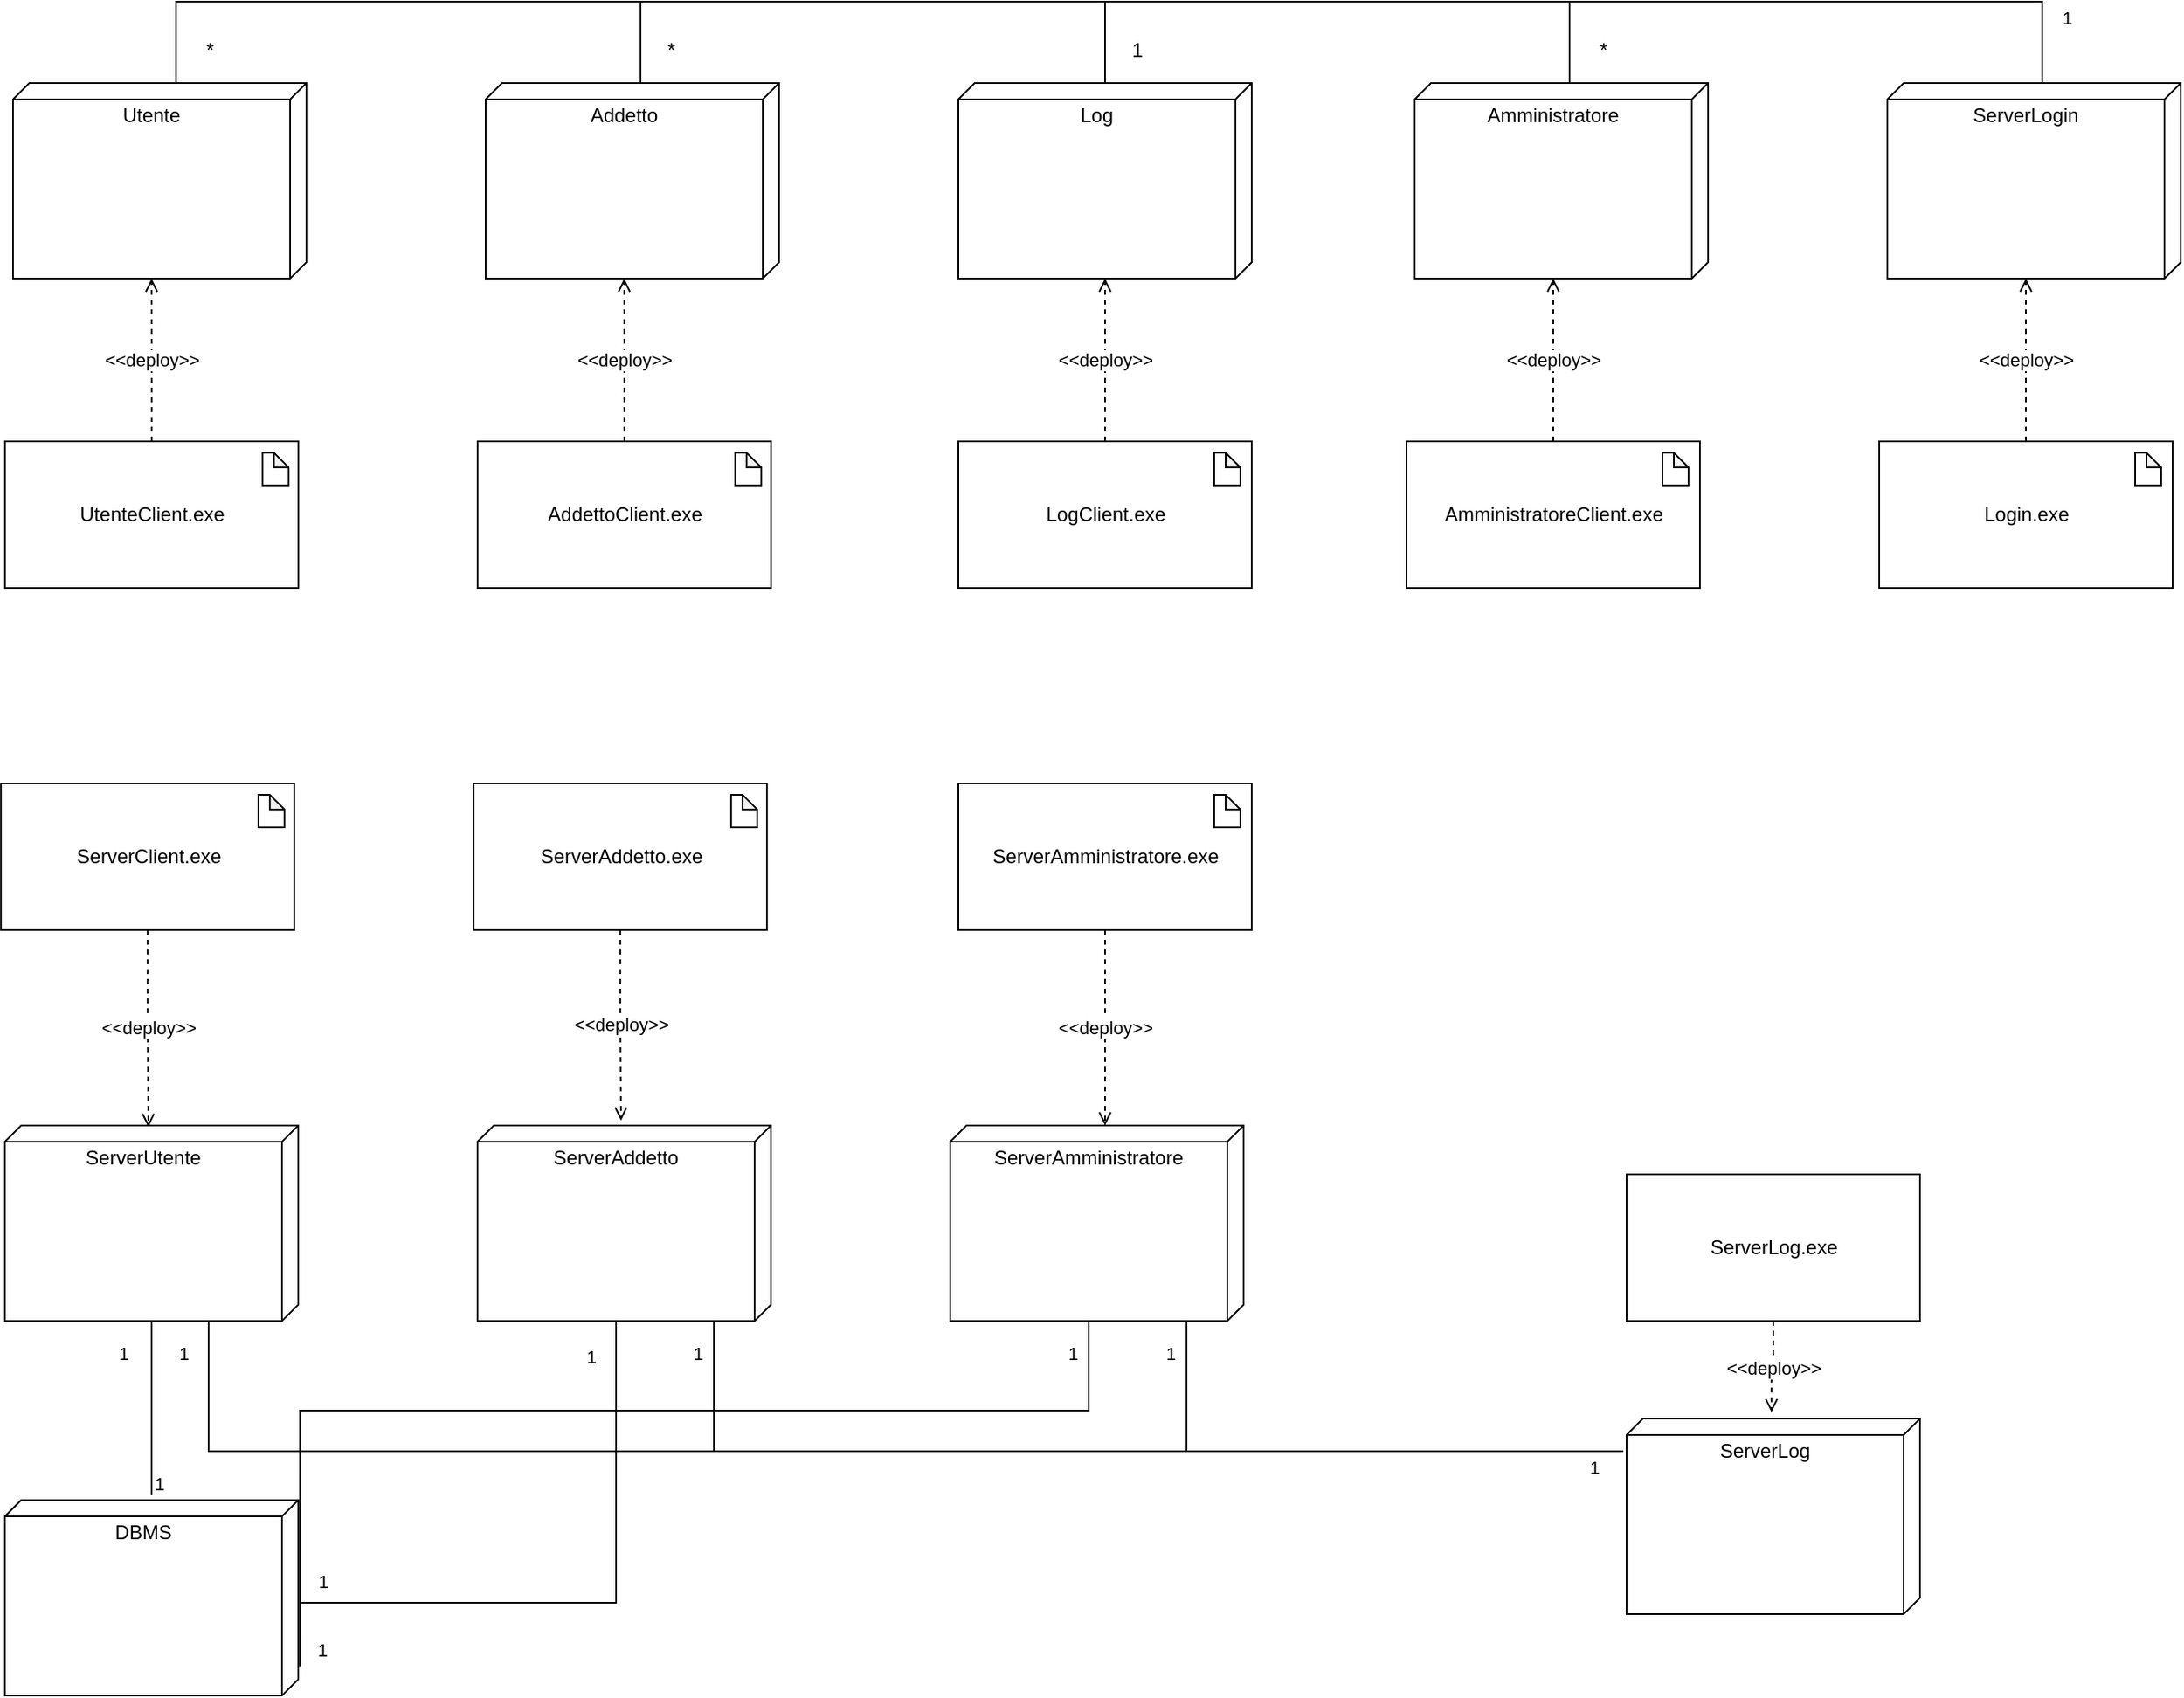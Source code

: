 <mxfile version="10.7.5" type="onedrive"><diagram id="rnKBeQsfZxTO1YClS7WG" name="Pagina-1"><mxGraphModel dx="2034" dy="1108" grid="1" gridSize="10" guides="1" tooltips="1" connect="1" arrows="1" fold="1" page="1" pageScale="1" pageWidth="827" pageHeight="1169" math="0" shadow="0"><root><mxCell id="0"/><mxCell id="1" parent="0"/><mxCell id="_OGndbUCZNXeUrtC_zJi-1" value="" style="verticalAlign=top;align=left;spacingTop=8;spacingLeft=2;spacingRight=12;shape=cube;size=10;direction=south;fontStyle=4;html=1;" parent="1" vertex="1"><mxGeometry x="150" y="120" width="180" height="120" as="geometry"/></mxCell><mxCell id="_OGndbUCZNXeUrtC_zJi-3" value="Utente" style="text;html=1;strokeColor=none;fillColor=none;align=center;verticalAlign=middle;whiteSpace=wrap;rounded=0;" parent="1" vertex="1"><mxGeometry x="150" y="130" width="170" height="20" as="geometry"/></mxCell><mxCell id="_OGndbUCZNXeUrtC_zJi-4" value="" style="verticalAlign=top;align=left;spacingTop=8;spacingLeft=2;spacingRight=12;shape=cube;size=10;direction=south;fontStyle=4;html=1;" parent="1" vertex="1"><mxGeometry x="440" y="120" width="180" height="120" as="geometry"/></mxCell><mxCell id="_OGndbUCZNXeUrtC_zJi-5" value="Addetto" style="text;html=1;strokeColor=none;fillColor=none;align=center;verticalAlign=middle;whiteSpace=wrap;rounded=0;" parent="1" vertex="1"><mxGeometry x="440" y="130" width="170" height="20" as="geometry"/></mxCell><mxCell id="_OGndbUCZNXeUrtC_zJi-6" value="" style="verticalAlign=top;align=left;spacingTop=8;spacingLeft=2;spacingRight=12;shape=cube;size=10;direction=south;fontStyle=4;html=1;" parent="1" vertex="1"><mxGeometry x="730" y="120" width="180" height="120" as="geometry"/></mxCell><mxCell id="_OGndbUCZNXeUrtC_zJi-7" value="Log" style="text;html=1;strokeColor=none;fillColor=none;align=center;verticalAlign=middle;whiteSpace=wrap;rounded=0;" parent="1" vertex="1"><mxGeometry x="730" y="130" width="170" height="20" as="geometry"/></mxCell><mxCell id="_OGndbUCZNXeUrtC_zJi-8" value="" style="verticalAlign=top;align=left;spacingTop=8;spacingLeft=2;spacingRight=12;shape=cube;size=10;direction=south;fontStyle=4;html=1;" parent="1" vertex="1"><mxGeometry x="1010" y="120" width="180" height="120" as="geometry"/></mxCell><mxCell id="_OGndbUCZNXeUrtC_zJi-9" value="Amministratore" style="text;html=1;strokeColor=none;fillColor=none;align=center;verticalAlign=middle;whiteSpace=wrap;rounded=0;" parent="1" vertex="1"><mxGeometry x="1010" y="130" width="170" height="20" as="geometry"/></mxCell><mxCell id="_OGndbUCZNXeUrtC_zJi-27" style="edgeStyle=orthogonalEdgeStyle;rounded=0;orthogonalLoop=1;jettySize=auto;html=1;entryX=0;entryY=0;entryDx=0;entryDy=85;entryPerimeter=0;endArrow=none;endFill=0;exitX=0;exitY=0;exitDx=0;exitDy=85;exitPerimeter=0;" parent="1" source="_OGndbUCZNXeUrtC_zJi-10" target="_OGndbUCZNXeUrtC_zJi-8" edge="1"><mxGeometry relative="1" as="geometry"><Array as="points"><mxPoint x="1395" y="70"/><mxPoint x="1105" y="70"/></Array></mxGeometry></mxCell><mxCell id="_OGndbUCZNXeUrtC_zJi-28" style="edgeStyle=orthogonalEdgeStyle;rounded=0;orthogonalLoop=1;jettySize=auto;html=1;entryX=0;entryY=0;entryDx=0;entryDy=85;entryPerimeter=0;endArrow=none;endFill=0;" parent="1" edge="1"><mxGeometry relative="1" as="geometry"><mxPoint x="1395" y="120" as="sourcePoint"/><mxPoint x="820" y="120" as="targetPoint"/><Array as="points"><mxPoint x="1395" y="70"/><mxPoint x="820" y="70"/></Array></mxGeometry></mxCell><mxCell id="_OGndbUCZNXeUrtC_zJi-29" style="edgeStyle=orthogonalEdgeStyle;rounded=0;orthogonalLoop=1;jettySize=auto;html=1;entryX=0;entryY=0;entryDx=0;entryDy=85;entryPerimeter=0;endArrow=none;endFill=0;exitX=0;exitY=0;exitDx=0;exitDy=85;exitPerimeter=0;" parent="1" source="_OGndbUCZNXeUrtC_zJi-10" target="_OGndbUCZNXeUrtC_zJi-4" edge="1"><mxGeometry relative="1" as="geometry"><Array as="points"><mxPoint x="1395" y="70"/><mxPoint x="535" y="70"/></Array></mxGeometry></mxCell><mxCell id="_OGndbUCZNXeUrtC_zJi-30" value="1" style="edgeStyle=orthogonalEdgeStyle;rounded=0;orthogonalLoop=1;jettySize=auto;html=1;entryX=0;entryY=0;entryDx=0;entryDy=85;entryPerimeter=0;endArrow=none;endFill=0;" parent="1" edge="1"><mxGeometry x="-0.936" y="-15" relative="1" as="geometry"><mxPoint x="1395" y="120" as="sourcePoint"/><mxPoint x="250" y="120" as="targetPoint"/><Array as="points"><mxPoint x="1395" y="70"/><mxPoint x="250" y="70"/></Array><mxPoint as="offset"/></mxGeometry></mxCell><mxCell id="_OGndbUCZNXeUrtC_zJi-10" value="" style="verticalAlign=top;align=left;spacingTop=8;spacingLeft=2;spacingRight=12;shape=cube;size=10;direction=south;fontStyle=4;html=1;" parent="1" vertex="1"><mxGeometry x="1300" y="120" width="180" height="120" as="geometry"/></mxCell><mxCell id="_OGndbUCZNXeUrtC_zJi-11" value="ServerLogin" style="text;html=1;strokeColor=none;fillColor=none;align=center;verticalAlign=middle;whiteSpace=wrap;rounded=0;" parent="1" vertex="1"><mxGeometry x="1300" y="130" width="170" height="20" as="geometry"/></mxCell><mxCell id="_OGndbUCZNXeUrtC_zJi-22" value="&amp;lt;&amp;lt;deploy&amp;gt;&amp;gt;" style="edgeStyle=orthogonalEdgeStyle;rounded=0;orthogonalLoop=1;jettySize=auto;html=1;exitX=0.5;exitY=0;exitDx=0;exitDy=0;entryX=0;entryY=0;entryDx=120;entryDy=95;entryPerimeter=0;endArrow=open;endFill=0;dashed=1;" parent="1" source="_OGndbUCZNXeUrtC_zJi-12" target="_OGndbUCZNXeUrtC_zJi-1" edge="1"><mxGeometry relative="1" as="geometry"/></mxCell><mxCell id="_OGndbUCZNXeUrtC_zJi-12" value="UtenteClient.exe" style="html=1;" parent="1" vertex="1"><mxGeometry x="145.088" y="340" width="180" height="90" as="geometry"/></mxCell><mxCell id="_OGndbUCZNXeUrtC_zJi-13" value="" style="shape=note;whiteSpace=wrap;html=1;backgroundOutline=1;darkOpacity=0.05;size=9;fontSize=12;" parent="1" vertex="1"><mxGeometry x="303.088" y="347" width="16" height="20" as="geometry"/></mxCell><mxCell id="_OGndbUCZNXeUrtC_zJi-23" value="&amp;lt;&amp;lt;deploy&amp;gt;&amp;gt;" style="edgeStyle=orthogonalEdgeStyle;rounded=0;orthogonalLoop=1;jettySize=auto;html=1;exitX=0.5;exitY=0;exitDx=0;exitDy=0;entryX=0;entryY=0;entryDx=120;entryDy=95;entryPerimeter=0;dashed=1;endArrow=open;endFill=0;" parent="1" source="_OGndbUCZNXeUrtC_zJi-14" target="_OGndbUCZNXeUrtC_zJi-4" edge="1"><mxGeometry relative="1" as="geometry"/></mxCell><mxCell id="_OGndbUCZNXeUrtC_zJi-14" value="AddettoClient.exe" style="html=1;" parent="1" vertex="1"><mxGeometry x="435.088" y="340" width="180" height="90" as="geometry"/></mxCell><mxCell id="_OGndbUCZNXeUrtC_zJi-15" value="" style="shape=note;whiteSpace=wrap;html=1;backgroundOutline=1;darkOpacity=0.05;size=9;fontSize=12;" parent="1" vertex="1"><mxGeometry x="593.088" y="347" width="16" height="20" as="geometry"/></mxCell><mxCell id="_OGndbUCZNXeUrtC_zJi-24" value="&amp;lt;&amp;lt;deploy&amp;gt;&amp;gt;" style="edgeStyle=orthogonalEdgeStyle;rounded=0;orthogonalLoop=1;jettySize=auto;html=1;exitX=0.5;exitY=0;exitDx=0;exitDy=0;dashed=1;endArrow=open;endFill=0;" parent="1" source="_OGndbUCZNXeUrtC_zJi-16" target="_OGndbUCZNXeUrtC_zJi-6" edge="1"><mxGeometry relative="1" as="geometry"/></mxCell><mxCell id="_OGndbUCZNXeUrtC_zJi-16" value="LogClient.exe" style="html=1;" parent="1" vertex="1"><mxGeometry x="730" y="340" width="180" height="90" as="geometry"/></mxCell><mxCell id="_OGndbUCZNXeUrtC_zJi-17" value="" style="shape=note;whiteSpace=wrap;html=1;backgroundOutline=1;darkOpacity=0.05;size=9;fontSize=12;" parent="1" vertex="1"><mxGeometry x="887" y="347" width="16" height="20" as="geometry"/></mxCell><mxCell id="_OGndbUCZNXeUrtC_zJi-25" value="&amp;lt;&amp;lt;deploy&amp;gt;&amp;gt;" style="edgeStyle=orthogonalEdgeStyle;rounded=0;orthogonalLoop=1;jettySize=auto;html=1;exitX=0.5;exitY=0;exitDx=0;exitDy=0;entryX=0;entryY=0;entryDx=120;entryDy=95;entryPerimeter=0;dashed=1;endArrow=open;endFill=0;" parent="1" source="_OGndbUCZNXeUrtC_zJi-18" target="_OGndbUCZNXeUrtC_zJi-8" edge="1"><mxGeometry relative="1" as="geometry"/></mxCell><mxCell id="_OGndbUCZNXeUrtC_zJi-18" value="AmministratoreClient.exe" style="html=1;" parent="1" vertex="1"><mxGeometry x="1005" y="340" width="180" height="90" as="geometry"/></mxCell><mxCell id="_OGndbUCZNXeUrtC_zJi-19" value="" style="shape=note;whiteSpace=wrap;html=1;backgroundOutline=1;darkOpacity=0.05;size=9;fontSize=12;" parent="1" vertex="1"><mxGeometry x="1162" y="347" width="16" height="20" as="geometry"/></mxCell><mxCell id="_OGndbUCZNXeUrtC_zJi-26" value="&amp;lt;&amp;lt;deploy&amp;gt;&amp;gt;" style="edgeStyle=orthogonalEdgeStyle;rounded=0;orthogonalLoop=1;jettySize=auto;html=1;entryX=0;entryY=0;entryDx=120;entryDy=95;entryPerimeter=0;dashed=1;endArrow=open;endFill=0;" parent="1" source="_OGndbUCZNXeUrtC_zJi-20" target="_OGndbUCZNXeUrtC_zJi-10" edge="1"><mxGeometry relative="1" as="geometry"/></mxCell><mxCell id="_OGndbUCZNXeUrtC_zJi-20" value="Login.exe" style="html=1;" parent="1" vertex="1"><mxGeometry x="1295" y="340" width="180" height="90" as="geometry"/></mxCell><mxCell id="_OGndbUCZNXeUrtC_zJi-21" value="" style="shape=note;whiteSpace=wrap;html=1;backgroundOutline=1;darkOpacity=0.05;size=9;fontSize=12;" parent="1" vertex="1"><mxGeometry x="1452" y="347" width="16" height="20" as="geometry"/></mxCell><mxCell id="_OGndbUCZNXeUrtC_zJi-50" value="&amp;lt;&amp;lt;deploy&amp;gt;&amp;gt;" style="edgeStyle=orthogonalEdgeStyle;rounded=0;orthogonalLoop=1;jettySize=auto;html=1;exitX=0.5;exitY=1;exitDx=0;exitDy=0;entryX=0.008;entryY=0.511;entryDx=0;entryDy=0;entryPerimeter=0;endArrow=open;endFill=0;dashed=1;" parent="1" source="_OGndbUCZNXeUrtC_zJi-32" target="_OGndbUCZNXeUrtC_zJi-42" edge="1"><mxGeometry relative="1" as="geometry"/></mxCell><mxCell id="_OGndbUCZNXeUrtC_zJi-32" value="ServerClient.exe" style="html=1;" parent="1" vertex="1"><mxGeometry x="142.588" y="550" width="180" height="90" as="geometry"/></mxCell><mxCell id="_OGndbUCZNXeUrtC_zJi-33" value="" style="shape=note;whiteSpace=wrap;html=1;backgroundOutline=1;darkOpacity=0.05;size=9;fontSize=12;" parent="1" vertex="1"><mxGeometry x="300.588" y="557" width="16" height="20" as="geometry"/></mxCell><mxCell id="_OGndbUCZNXeUrtC_zJi-53" value="&amp;lt;&amp;lt;deploy&amp;gt;&amp;gt;" style="edgeStyle=orthogonalEdgeStyle;rounded=0;orthogonalLoop=1;jettySize=auto;html=1;exitX=0.5;exitY=1;exitDx=0;exitDy=0;entryX=-0.025;entryY=0.511;entryDx=0;entryDy=0;entryPerimeter=0;dashed=1;startArrow=none;startFill=0;endArrow=open;endFill=0;" parent="1" source="_OGndbUCZNXeUrtC_zJi-34" target="_OGndbUCZNXeUrtC_zJi-44" edge="1"><mxGeometry relative="1" as="geometry"/></mxCell><mxCell id="_OGndbUCZNXeUrtC_zJi-34" value="ServerAddetto.exe" style="html=1;" parent="1" vertex="1"><mxGeometry x="432.588" y="550" width="180" height="90" as="geometry"/></mxCell><mxCell id="_OGndbUCZNXeUrtC_zJi-35" value="" style="shape=note;whiteSpace=wrap;html=1;backgroundOutline=1;darkOpacity=0.05;size=9;fontSize=12;" parent="1" vertex="1"><mxGeometry x="590.588" y="557" width="16" height="20" as="geometry"/></mxCell><mxCell id="_OGndbUCZNXeUrtC_zJi-57" value="&amp;lt;&amp;lt;deploy&amp;gt;&amp;gt;" style="edgeStyle=orthogonalEdgeStyle;rounded=0;orthogonalLoop=1;jettySize=auto;html=1;exitX=0.5;exitY=1;exitDx=0;exitDy=0;dashed=1;startArrow=none;startFill=0;endArrow=open;endFill=0;entryX=-0.033;entryY=0.506;entryDx=0;entryDy=0;entryPerimeter=0;" parent="1" source="_OGndbUCZNXeUrtC_zJi-36" target="_OGndbUCZNXeUrtC_zJi-55" edge="1"><mxGeometry relative="1" as="geometry"><mxPoint x="1210" y="980" as="targetPoint"/></mxGeometry></mxCell><mxCell id="_OGndbUCZNXeUrtC_zJi-36" value="ServerLog.exe" style="html=1;" parent="1" vertex="1"><mxGeometry x="1140" y="790" width="180" height="90" as="geometry"/></mxCell><mxCell id="_OGndbUCZNXeUrtC_zJi-54" value="&amp;lt;&amp;lt;deploy&amp;gt;&amp;gt;" style="edgeStyle=orthogonalEdgeStyle;rounded=0;orthogonalLoop=1;jettySize=auto;html=1;entryX=0;entryY=0;entryDx=0;entryDy=85;entryPerimeter=0;dashed=1;startArrow=none;startFill=0;endArrow=open;endFill=0;" parent="1" source="_OGndbUCZNXeUrtC_zJi-39" target="_OGndbUCZNXeUrtC_zJi-46" edge="1"><mxGeometry relative="1" as="geometry"/></mxCell><mxCell id="_OGndbUCZNXeUrtC_zJi-39" value="ServerAmministratore.exe" style="html=1;" parent="1" vertex="1"><mxGeometry x="730" y="550" width="180" height="90" as="geometry"/></mxCell><mxCell id="_OGndbUCZNXeUrtC_zJi-40" value="" style="shape=note;whiteSpace=wrap;html=1;backgroundOutline=1;darkOpacity=0.05;size=9;fontSize=12;" parent="1" vertex="1"><mxGeometry x="887" y="557" width="16" height="20" as="geometry"/></mxCell><mxCell id="_OGndbUCZNXeUrtC_zJi-59" style="rounded=0;orthogonalLoop=1;jettySize=auto;html=1;startArrow=none;startFill=0;endArrow=none;endFill=0;entryX=-0.025;entryY=0.506;entryDx=0;entryDy=0;entryPerimeter=0;edgeStyle=orthogonalEdgeStyle;" parent="1" edge="1"><mxGeometry relative="1" as="geometry"><mxPoint x="235" y="987" as="targetPoint"/><mxPoint x="236" y="880" as="sourcePoint"/><Array as="points"><mxPoint x="235" y="880"/></Array></mxGeometry></mxCell><mxCell id="_OGndbUCZNXeUrtC_zJi-42" value="" style="verticalAlign=top;align=left;spacingTop=8;spacingLeft=2;spacingRight=12;shape=cube;size=10;direction=south;fontStyle=4;html=1;" parent="1" vertex="1"><mxGeometry x="145" y="760" width="180" height="120" as="geometry"/></mxCell><mxCell id="_OGndbUCZNXeUrtC_zJi-43" value="ServerUtente" style="text;html=1;strokeColor=none;fillColor=none;align=center;verticalAlign=middle;whiteSpace=wrap;rounded=0;" parent="1" vertex="1"><mxGeometry x="145" y="770" width="170" height="20" as="geometry"/></mxCell><mxCell id="_OGndbUCZNXeUrtC_zJi-61" value="1" style="edgeStyle=orthogonalEdgeStyle;rounded=0;orthogonalLoop=1;jettySize=auto;html=1;entryX=0.525;entryY=-0.011;entryDx=0;entryDy=0;entryPerimeter=0;startArrow=none;startFill=0;endArrow=none;endFill=0;" parent="1" source="_OGndbUCZNXeUrtC_zJi-44" target="_OGndbUCZNXeUrtC_zJi-48" edge="1"><mxGeometry x="0.929" y="-13" relative="1" as="geometry"><Array as="points"><mxPoint x="520" y="1053"/></Array><mxPoint as="offset"/></mxGeometry></mxCell><mxCell id="_OGndbUCZNXeUrtC_zJi-44" value="" style="verticalAlign=top;align=left;spacingTop=8;spacingLeft=2;spacingRight=12;shape=cube;size=10;direction=south;fontStyle=4;html=1;" parent="1" vertex="1"><mxGeometry x="435" y="760" width="180" height="120" as="geometry"/></mxCell><mxCell id="_OGndbUCZNXeUrtC_zJi-45" value="ServerAddetto" style="text;html=1;strokeColor=none;fillColor=none;align=center;verticalAlign=middle;whiteSpace=wrap;rounded=0;" parent="1" vertex="1"><mxGeometry x="435" y="770" width="170" height="20" as="geometry"/></mxCell><mxCell id="_OGndbUCZNXeUrtC_zJi-64" value="1" style="edgeStyle=orthogonalEdgeStyle;rounded=0;orthogonalLoop=1;jettySize=auto;html=1;exitX=0;exitY=0;exitDx=120;exitDy=95;exitPerimeter=0;entryX=0.85;entryY=-0.006;entryDx=0;entryDy=0;entryPerimeter=0;startArrow=none;startFill=0;endArrow=none;endFill=0;" parent="1" source="_OGndbUCZNXeUrtC_zJi-46" target="_OGndbUCZNXeUrtC_zJi-48" edge="1"><mxGeometry x="-0.943" y="-10" relative="1" as="geometry"><mxPoint as="offset"/></mxGeometry></mxCell><mxCell id="_OGndbUCZNXeUrtC_zJi-46" value="" style="verticalAlign=top;align=left;spacingTop=8;spacingLeft=2;spacingRight=12;shape=cube;size=10;direction=south;fontStyle=4;html=1;" parent="1" vertex="1"><mxGeometry x="725" y="760" width="180" height="120" as="geometry"/></mxCell><mxCell id="_OGndbUCZNXeUrtC_zJi-47" value="ServerAmministratore" style="text;html=1;strokeColor=none;fillColor=none;align=center;verticalAlign=middle;whiteSpace=wrap;rounded=0;" parent="1" vertex="1"><mxGeometry x="725" y="770" width="170" height="20" as="geometry"/></mxCell><mxCell id="_OGndbUCZNXeUrtC_zJi-48" value="" style="verticalAlign=top;align=left;spacingTop=8;spacingLeft=2;spacingRight=12;shape=cube;size=10;direction=south;fontStyle=4;html=1;" parent="1" vertex="1"><mxGeometry x="145" y="990" width="180" height="120" as="geometry"/></mxCell><mxCell id="_OGndbUCZNXeUrtC_zJi-49" value="DBMS" style="text;html=1;strokeColor=none;fillColor=none;align=center;verticalAlign=middle;whiteSpace=wrap;rounded=0;" parent="1" vertex="1"><mxGeometry x="145" y="1000" width="170" height="20" as="geometry"/></mxCell><mxCell id="_OGndbUCZNXeUrtC_zJi-55" value="" style="verticalAlign=top;align=left;spacingTop=8;spacingLeft=2;spacingRight=12;shape=cube;size=10;direction=south;fontStyle=4;html=1;" parent="1" vertex="1"><mxGeometry x="1140" y="940" width="180" height="120" as="geometry"/></mxCell><mxCell id="_OGndbUCZNXeUrtC_zJi-56" value="ServerLog" style="text;html=1;strokeColor=none;fillColor=none;align=center;verticalAlign=middle;whiteSpace=wrap;rounded=0;" parent="1" vertex="1"><mxGeometry x="1140" y="950" width="170" height="20" as="geometry"/></mxCell><mxCell id="_OGndbUCZNXeUrtC_zJi-60" value="1" style="rounded=0;orthogonalLoop=1;jettySize=auto;html=1;startArrow=none;startFill=0;endArrow=none;endFill=0;edgeStyle=orthogonalEdgeStyle;" parent="1" edge="1"><mxGeometry x="0.962" y="-10" relative="1" as="geometry"><mxPoint x="1138" y="960" as="targetPoint"/><mxPoint x="271" y="880" as="sourcePoint"/><Array as="points"><mxPoint x="270" y="880"/></Array><mxPoint as="offset"/></mxGeometry></mxCell><mxCell id="_OGndbUCZNXeUrtC_zJi-62" value="1" style="rounded=0;orthogonalLoop=1;jettySize=auto;html=1;startArrow=none;startFill=0;endArrow=none;endFill=0;edgeStyle=orthogonalEdgeStyle;" parent="1" edge="1"><mxGeometry x="-0.481" y="-10" relative="1" as="geometry"><mxPoint x="580" y="960" as="targetPoint"/><mxPoint x="581" y="880" as="sourcePoint"/><Array as="points"><mxPoint x="580" y="880"/></Array><mxPoint as="offset"/></mxGeometry></mxCell><mxCell id="_OGndbUCZNXeUrtC_zJi-63" value="1" style="rounded=0;orthogonalLoop=1;jettySize=auto;html=1;startArrow=none;startFill=0;endArrow=none;endFill=0;edgeStyle=orthogonalEdgeStyle;" parent="1" edge="1"><mxGeometry x="-0.481" y="-10" relative="1" as="geometry"><mxPoint x="870" y="960" as="targetPoint"/><mxPoint x="871" y="880" as="sourcePoint"/><Array as="points"><mxPoint x="870" y="880"/></Array><mxPoint as="offset"/></mxGeometry></mxCell><mxCell id="_OGndbUCZNXeUrtC_zJi-72" value="&lt;font style=&quot;font-size: 11px&quot;&gt;1&lt;/font&gt;" style="text;html=1;resizable=0;points=[];autosize=1;align=left;verticalAlign=top;spacingTop=-4;" parent="1" vertex="1"><mxGeometry x="335" y="1072" width="20" height="20" as="geometry"/></mxCell><mxCell id="_OGndbUCZNXeUrtC_zJi-74" value="&lt;font style=&quot;font-size: 11px&quot;&gt;1&lt;/font&gt;" style="text;html=1;resizable=0;points=[];autosize=1;align=left;verticalAlign=top;spacingTop=-4;" parent="1" vertex="1"><mxGeometry x="235" y="970" width="20" height="20" as="geometry"/></mxCell><mxCell id="_OGndbUCZNXeUrtC_zJi-75" value="&lt;font style=&quot;font-size: 11px&quot;&gt;1&lt;/font&gt;" style="text;html=1;resizable=0;points=[];autosize=1;align=left;verticalAlign=top;spacingTop=-4;" parent="1" vertex="1"><mxGeometry x="250" y="890" width="20" height="20" as="geometry"/></mxCell><mxCell id="_OGndbUCZNXeUrtC_zJi-76" value="&lt;font style=&quot;font-size: 11px&quot;&gt;1&lt;/font&gt;" style="text;html=1;resizable=0;points=[];autosize=1;align=left;verticalAlign=top;spacingTop=-4;" parent="1" vertex="1"><mxGeometry x="212.5" y="890" width="20" height="20" as="geometry"/></mxCell><mxCell id="_OGndbUCZNXeUrtC_zJi-77" value="&lt;font style=&quot;font-size: 11px&quot;&gt;1&lt;/font&gt;" style="text;html=1;resizable=0;points=[];autosize=1;align=left;verticalAlign=top;spacingTop=-4;" parent="1" vertex="1"><mxGeometry x="500" y="892" width="20" height="20" as="geometry"/></mxCell><mxCell id="_OGndbUCZNXeUrtC_zJi-79" value="*" style="text;html=1;strokeColor=none;fillColor=none;align=center;verticalAlign=middle;whiteSpace=wrap;rounded=0;" parent="1" vertex="1"><mxGeometry x="251" y="90" width="40" height="20" as="geometry"/></mxCell><mxCell id="_OGndbUCZNXeUrtC_zJi-80" value="*" style="text;html=1;strokeColor=none;fillColor=none;align=center;verticalAlign=middle;whiteSpace=wrap;rounded=0;" parent="1" vertex="1"><mxGeometry x="534" y="90" width="40" height="20" as="geometry"/></mxCell><mxCell id="_OGndbUCZNXeUrtC_zJi-81" value="1" style="text;html=1;strokeColor=none;fillColor=none;align=center;verticalAlign=middle;whiteSpace=wrap;rounded=0;" parent="1" vertex="1"><mxGeometry x="820" y="90" width="40" height="20" as="geometry"/></mxCell><mxCell id="_OGndbUCZNXeUrtC_zJi-82" value="*" style="text;html=1;strokeColor=none;fillColor=none;align=center;verticalAlign=middle;whiteSpace=wrap;rounded=0;" parent="1" vertex="1"><mxGeometry x="1106" y="90" width="40" height="20" as="geometry"/></mxCell></root></mxGraphModel></diagram><diagram name="Copy of Pagina-1" id="-CXJ_4Pflpwb2vgiiIRJ"><mxGraphModel dx="2034" dy="1108" grid="1" gridSize="10" guides="1" tooltips="1" connect="1" arrows="1" fold="1" page="1" pageScale="1" pageWidth="827" pageHeight="1169" math="0" shadow="0"><root><mxCell id="M1BpSec19uBet36z4HU7-0"/><mxCell id="M1BpSec19uBet36z4HU7-1" parent="M1BpSec19uBet36z4HU7-0"/><mxCell id="M1BpSec19uBet36z4HU7-31" value="&amp;lt;&amp;lt;deploy&amp;gt;&amp;gt;" style="edgeStyle=orthogonalEdgeStyle;rounded=0;orthogonalLoop=1;jettySize=auto;html=1;exitX=0.5;exitY=1;exitDx=0;exitDy=0;entryX=0.008;entryY=0.511;entryDx=0;entryDy=0;entryPerimeter=0;endArrow=open;endFill=0;dashed=1;" parent="M1BpSec19uBet36z4HU7-1" source="M1BpSec19uBet36z4HU7-32" target="M1BpSec19uBet36z4HU7-43" edge="1"><mxGeometry relative="1" as="geometry"/></mxCell><mxCell id="M1BpSec19uBet36z4HU7-32" value="UtenteClient.exe" style="html=1;" parent="M1BpSec19uBet36z4HU7-1" vertex="1"><mxGeometry x="142.588" y="550" width="180" height="90" as="geometry"/></mxCell><mxCell id="M1BpSec19uBet36z4HU7-33" value="" style="shape=note;whiteSpace=wrap;html=1;backgroundOutline=1;darkOpacity=0.05;size=9;fontSize=12;" parent="M1BpSec19uBet36z4HU7-1" vertex="1"><mxGeometry x="300.588" y="557" width="16" height="20" as="geometry"/></mxCell><mxCell id="M1BpSec19uBet36z4HU7-34" value="&amp;lt;&amp;lt;deploy&amp;gt;&amp;gt;" style="edgeStyle=orthogonalEdgeStyle;rounded=0;orthogonalLoop=1;jettySize=auto;html=1;exitX=0.5;exitY=1;exitDx=0;exitDy=0;entryX=-0.025;entryY=0.511;entryDx=0;entryDy=0;entryPerimeter=0;dashed=1;startArrow=none;startFill=0;endArrow=open;endFill=0;" parent="M1BpSec19uBet36z4HU7-1" source="M1BpSec19uBet36z4HU7-35" target="M1BpSec19uBet36z4HU7-46" edge="1"><mxGeometry relative="1" as="geometry"/></mxCell><mxCell id="M1BpSec19uBet36z4HU7-35" value="AddettoClient.exe" style="html=1;" parent="M1BpSec19uBet36z4HU7-1" vertex="1"><mxGeometry x="432.588" y="550" width="180" height="90" as="geometry"/></mxCell><mxCell id="M1BpSec19uBet36z4HU7-36" value="" style="shape=note;whiteSpace=wrap;html=1;backgroundOutline=1;darkOpacity=0.05;size=9;fontSize=12;" parent="M1BpSec19uBet36z4HU7-1" vertex="1"><mxGeometry x="590.588" y="557" width="16" height="20" as="geometry"/></mxCell><mxCell id="M1BpSec19uBet36z4HU7-37" value="&amp;lt;&amp;lt;deploy&amp;gt;&amp;gt;" style="edgeStyle=orthogonalEdgeStyle;rounded=0;orthogonalLoop=1;jettySize=auto;html=1;exitX=0.5;exitY=1;exitDx=0;exitDy=0;dashed=1;startArrow=none;startFill=0;endArrow=open;endFill=0;entryX=-0.033;entryY=0.506;entryDx=0;entryDy=0;entryPerimeter=0;" parent="M1BpSec19uBet36z4HU7-1" source="M1BpSec19uBet36z4HU7-38" target="M1BpSec19uBet36z4HU7-53" edge="1"><mxGeometry relative="1" as="geometry"><mxPoint x="1370" y="980" as="targetPoint"/></mxGeometry></mxCell><mxCell id="M1BpSec19uBet36z4HU7-38" value="LogFisico.exe" style="html=1;" parent="M1BpSec19uBet36z4HU7-1" vertex="1"><mxGeometry x="1300" y="790" width="180" height="90" as="geometry"/></mxCell><mxCell id="M1BpSec19uBet36z4HU7-39" value="&amp;lt;&amp;lt;deploy&amp;gt;&amp;gt;" style="edgeStyle=orthogonalEdgeStyle;rounded=0;orthogonalLoop=1;jettySize=auto;html=1;entryX=0;entryY=0;entryDx=0;entryDy=85;entryPerimeter=0;dashed=1;startArrow=none;startFill=0;endArrow=open;endFill=0;" parent="M1BpSec19uBet36z4HU7-1" source="M1BpSec19uBet36z4HU7-40" target="M1BpSec19uBet36z4HU7-49" edge="1"><mxGeometry relative="1" as="geometry"/></mxCell><mxCell id="M1BpSec19uBet36z4HU7-40" value="AmministratoreClient.exe" style="html=1;" parent="M1BpSec19uBet36z4HU7-1" vertex="1"><mxGeometry x="730" y="550" width="180" height="90" as="geometry"/></mxCell><mxCell id="M1BpSec19uBet36z4HU7-41" value="" style="shape=note;whiteSpace=wrap;html=1;backgroundOutline=1;darkOpacity=0.05;size=9;fontSize=12;" parent="M1BpSec19uBet36z4HU7-1" vertex="1"><mxGeometry x="887" y="557" width="16" height="20" as="geometry"/></mxCell><mxCell id="M1BpSec19uBet36z4HU7-42" style="rounded=0;orthogonalLoop=1;jettySize=auto;html=1;startArrow=none;startFill=0;endArrow=none;endFill=0;entryX=-0.025;entryY=0.506;entryDx=0;entryDy=0;entryPerimeter=0;edgeStyle=orthogonalEdgeStyle;" parent="M1BpSec19uBet36z4HU7-1" edge="1"><mxGeometry relative="1" as="geometry"><mxPoint x="235" y="987" as="targetPoint"/><mxPoint x="236" y="880" as="sourcePoint"/><Array as="points"><mxPoint x="235" y="880"/></Array></mxGeometry></mxCell><mxCell id="M1BpSec19uBet36z4HU7-43" value="" style="verticalAlign=top;align=left;spacingTop=8;spacingLeft=2;spacingRight=12;shape=cube;size=10;direction=south;fontStyle=4;html=1;" parent="M1BpSec19uBet36z4HU7-1" vertex="1"><mxGeometry x="145" y="760" width="180" height="120" as="geometry"/></mxCell><mxCell id="M1BpSec19uBet36z4HU7-44" value="Utente" style="text;html=1;strokeColor=none;fillColor=none;align=center;verticalAlign=middle;whiteSpace=wrap;rounded=0;" parent="M1BpSec19uBet36z4HU7-1" vertex="1"><mxGeometry x="145" y="770" width="170" height="20" as="geometry"/></mxCell><mxCell id="M1BpSec19uBet36z4HU7-45" value="1" style="edgeStyle=orthogonalEdgeStyle;rounded=0;orthogonalLoop=1;jettySize=auto;html=1;entryX=0.525;entryY=-0.011;entryDx=0;entryDy=0;entryPerimeter=0;startArrow=none;startFill=0;endArrow=none;endFill=0;" parent="M1BpSec19uBet36z4HU7-1" source="M1BpSec19uBet36z4HU7-46" target="M1BpSec19uBet36z4HU7-51" edge="1"><mxGeometry x="0.929" y="-13" relative="1" as="geometry"><Array as="points"><mxPoint x="520" y="1053"/></Array><mxPoint as="offset"/></mxGeometry></mxCell><mxCell id="M1BpSec19uBet36z4HU7-46" value="" style="verticalAlign=top;align=left;spacingTop=8;spacingLeft=2;spacingRight=12;shape=cube;size=10;direction=south;fontStyle=4;html=1;" parent="M1BpSec19uBet36z4HU7-1" vertex="1"><mxGeometry x="435" y="760" width="180" height="120" as="geometry"/></mxCell><mxCell id="M1BpSec19uBet36z4HU7-47" value="Addetto" style="text;html=1;strokeColor=none;fillColor=none;align=center;verticalAlign=middle;whiteSpace=wrap;rounded=0;" parent="M1BpSec19uBet36z4HU7-1" vertex="1"><mxGeometry x="435" y="770" width="170" height="20" as="geometry"/></mxCell><mxCell id="M1BpSec19uBet36z4HU7-48" value="1" style="edgeStyle=orthogonalEdgeStyle;rounded=0;orthogonalLoop=1;jettySize=auto;html=1;exitX=0;exitY=0;exitDx=120;exitDy=95;exitPerimeter=0;entryX=0.85;entryY=-0.006;entryDx=0;entryDy=0;entryPerimeter=0;startArrow=none;startFill=0;endArrow=none;endFill=0;" parent="M1BpSec19uBet36z4HU7-1" source="M1BpSec19uBet36z4HU7-49" target="M1BpSec19uBet36z4HU7-51" edge="1"><mxGeometry x="-0.943" y="-10" relative="1" as="geometry"><mxPoint as="offset"/></mxGeometry></mxCell><mxCell id="M1BpSec19uBet36z4HU7-49" value="" style="verticalAlign=top;align=left;spacingTop=8;spacingLeft=2;spacingRight=12;shape=cube;size=10;direction=south;fontStyle=4;html=1;" parent="M1BpSec19uBet36z4HU7-1" vertex="1"><mxGeometry x="725" y="760" width="180" height="120" as="geometry"/></mxCell><mxCell id="M1BpSec19uBet36z4HU7-50" value="Amministratore" style="text;html=1;strokeColor=none;fillColor=none;align=center;verticalAlign=middle;whiteSpace=wrap;rounded=0;" parent="M1BpSec19uBet36z4HU7-1" vertex="1"><mxGeometry x="725" y="770" width="170" height="20" as="geometry"/></mxCell><mxCell id="M1BpSec19uBet36z4HU7-51" value="" style="verticalAlign=top;align=left;spacingTop=8;spacingLeft=2;spacingRight=12;shape=cube;size=10;direction=south;fontStyle=4;html=1;" parent="M1BpSec19uBet36z4HU7-1" vertex="1"><mxGeometry x="145" y="990" width="180" height="120" as="geometry"/></mxCell><mxCell id="M1BpSec19uBet36z4HU7-52" value="DBMS" style="text;html=1;strokeColor=none;fillColor=none;align=center;verticalAlign=middle;whiteSpace=wrap;rounded=0;" parent="M1BpSec19uBet36z4HU7-1" vertex="1"><mxGeometry x="145" y="1000" width="170" height="20" as="geometry"/></mxCell><mxCell id="M1BpSec19uBet36z4HU7-53" value="" style="verticalAlign=top;align=left;spacingTop=8;spacingLeft=2;spacingRight=12;shape=cube;size=10;direction=south;fontStyle=4;html=1;" parent="M1BpSec19uBet36z4HU7-1" vertex="1"><mxGeometry x="1300" y="940" width="180" height="120" as="geometry"/></mxCell><mxCell id="M1BpSec19uBet36z4HU7-54" value="LogFisico" style="text;html=1;strokeColor=none;fillColor=none;align=center;verticalAlign=middle;whiteSpace=wrap;rounded=0;" parent="M1BpSec19uBet36z4HU7-1" vertex="1"><mxGeometry x="1300" y="950" width="170" height="20" as="geometry"/></mxCell><mxCell id="M1BpSec19uBet36z4HU7-55" value="1" style="rounded=0;orthogonalLoop=1;jettySize=auto;html=1;startArrow=none;startFill=0;endArrow=none;endFill=0;edgeStyle=orthogonalEdgeStyle;entryX=0;entryY=0.5;entryDx=0;entryDy=0;" parent="M1BpSec19uBet36z4HU7-1" edge="1" target="M1BpSec19uBet36z4HU7-54"><mxGeometry x="0.962" y="-10" relative="1" as="geometry"><mxPoint x="1138" y="960" as="targetPoint"/><mxPoint x="271" y="880" as="sourcePoint"/><Array as="points"><mxPoint x="270" y="880"/><mxPoint x="270" y="960"/></Array><mxPoint as="offset"/></mxGeometry></mxCell><mxCell id="M1BpSec19uBet36z4HU7-56" value="1" style="rounded=0;orthogonalLoop=1;jettySize=auto;html=1;startArrow=none;startFill=0;endArrow=none;endFill=0;edgeStyle=orthogonalEdgeStyle;" parent="M1BpSec19uBet36z4HU7-1" edge="1"><mxGeometry x="-0.481" y="-10" relative="1" as="geometry"><mxPoint x="580" y="960" as="targetPoint"/><mxPoint x="581" y="880" as="sourcePoint"/><Array as="points"><mxPoint x="580" y="880"/></Array><mxPoint as="offset"/></mxGeometry></mxCell><mxCell id="M1BpSec19uBet36z4HU7-57" value="1" style="rounded=0;orthogonalLoop=1;jettySize=auto;html=1;startArrow=none;startFill=0;endArrow=none;endFill=0;edgeStyle=orthogonalEdgeStyle;" parent="M1BpSec19uBet36z4HU7-1" edge="1"><mxGeometry x="-0.481" y="-10" relative="1" as="geometry"><mxPoint x="870" y="960" as="targetPoint"/><mxPoint x="871" y="880" as="sourcePoint"/><Array as="points"><mxPoint x="870" y="880"/></Array><mxPoint as="offset"/></mxGeometry></mxCell><mxCell id="M1BpSec19uBet36z4HU7-58" value="&lt;font style=&quot;font-size: 11px&quot;&gt;1&lt;/font&gt;" style="text;html=1;resizable=0;points=[];autosize=1;align=left;verticalAlign=top;spacingTop=-4;" parent="M1BpSec19uBet36z4HU7-1" vertex="1"><mxGeometry x="335" y="1072" width="20" height="20" as="geometry"/></mxCell><mxCell id="M1BpSec19uBet36z4HU7-59" value="&lt;font style=&quot;font-size: 11px&quot;&gt;1&lt;/font&gt;" style="text;html=1;resizable=0;points=[];autosize=1;align=left;verticalAlign=top;spacingTop=-4;" parent="M1BpSec19uBet36z4HU7-1" vertex="1"><mxGeometry x="235" y="970" width="20" height="20" as="geometry"/></mxCell><mxCell id="M1BpSec19uBet36z4HU7-60" value="&lt;font style=&quot;font-size: 11px&quot;&gt;1&lt;/font&gt;" style="text;html=1;resizable=0;points=[];autosize=1;align=left;verticalAlign=top;spacingTop=-4;" parent="M1BpSec19uBet36z4HU7-1" vertex="1"><mxGeometry x="250" y="890" width="20" height="20" as="geometry"/></mxCell><mxCell id="M1BpSec19uBet36z4HU7-61" value="&lt;font style=&quot;font-size: 11px&quot;&gt;1&lt;/font&gt;" style="text;html=1;resizable=0;points=[];autosize=1;align=left;verticalAlign=top;spacingTop=-4;" parent="M1BpSec19uBet36z4HU7-1" vertex="1"><mxGeometry x="212.5" y="890" width="20" height="20" as="geometry"/></mxCell><mxCell id="M1BpSec19uBet36z4HU7-62" value="&lt;font style=&quot;font-size: 11px&quot;&gt;1&lt;/font&gt;" style="text;html=1;resizable=0;points=[];autosize=1;align=left;verticalAlign=top;spacingTop=-4;" parent="M1BpSec19uBet36z4HU7-1" vertex="1"><mxGeometry x="500" y="892" width="20" height="20" as="geometry"/></mxCell><mxCell id="DA20evgHP8sTTOIZjtlE-0" value="&amp;lt;&amp;lt;deploy&amp;gt;&amp;gt;" style="edgeStyle=orthogonalEdgeStyle;rounded=0;orthogonalLoop=1;jettySize=auto;html=1;entryX=0;entryY=0;entryDx=0;entryDy=85;entryPerimeter=0;dashed=1;startArrow=none;startFill=0;endArrow=open;endFill=0;" edge="1" parent="M1BpSec19uBet36z4HU7-1" source="DA20evgHP8sTTOIZjtlE-1" target="DA20evgHP8sTTOIZjtlE-3"><mxGeometry relative="1" as="geometry"/></mxCell><mxCell id="DA20evgHP8sTTOIZjtlE-1" value="Log.exe" style="html=1;" vertex="1" parent="M1BpSec19uBet36z4HU7-1"><mxGeometry x="1015" y="550" width="180" height="90" as="geometry"/></mxCell><mxCell id="DA20evgHP8sTTOIZjtlE-2" value="" style="shape=note;whiteSpace=wrap;html=1;backgroundOutline=1;darkOpacity=0.05;size=9;fontSize=12;" vertex="1" parent="M1BpSec19uBet36z4HU7-1"><mxGeometry x="1172" y="557" width="16" height="20" as="geometry"/></mxCell><mxCell id="DA20evgHP8sTTOIZjtlE-5" value="1" style="edgeStyle=orthogonalEdgeStyle;rounded=0;orthogonalLoop=1;jettySize=auto;html=1;endArrow=none;endFill=0;" edge="1" parent="M1BpSec19uBet36z4HU7-1" source="DA20evgHP8sTTOIZjtlE-3"><mxGeometry x="-0.5" y="14" relative="1" as="geometry"><mxPoint x="1100" y="960" as="targetPoint"/><Array as="points"><mxPoint x="1100" y="900"/><mxPoint x="1100" y="900"/></Array><mxPoint x="-4" y="-10" as="offset"/></mxGeometry></mxCell><mxCell id="DA20evgHP8sTTOIZjtlE-3" value="" style="verticalAlign=top;align=left;spacingTop=8;spacingLeft=2;spacingRight=12;shape=cube;size=10;direction=south;fontStyle=4;html=1;" vertex="1" parent="M1BpSec19uBet36z4HU7-1"><mxGeometry x="1010" y="760" width="180" height="120" as="geometry"/></mxCell><mxCell id="DA20evgHP8sTTOIZjtlE-4" value="Log" style="text;html=1;strokeColor=none;fillColor=none;align=center;verticalAlign=middle;whiteSpace=wrap;rounded=0;" vertex="1" parent="M1BpSec19uBet36z4HU7-1"><mxGeometry x="1010" y="770" width="170" height="20" as="geometry"/></mxCell></root></mxGraphModel></diagram></mxfile>